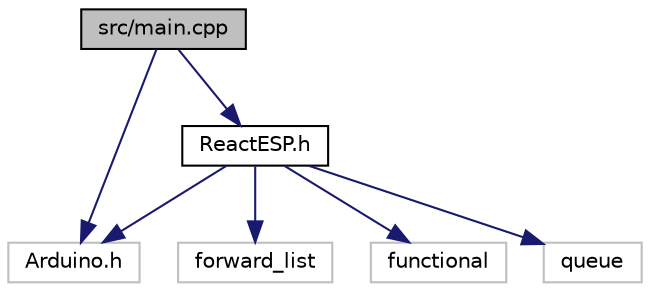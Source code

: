 digraph "src/main.cpp"
{
 // INTERACTIVE_SVG=YES
 // LATEX_PDF_SIZE
  bgcolor="transparent";
  edge [fontname="Helvetica",fontsize="10",labelfontname="Helvetica",labelfontsize="10"];
  node [fontname="Helvetica",fontsize="10",shape=record];
  Node1 [label="src/main.cpp",height=0.2,width=0.4,color="black", fillcolor="grey75", style="filled", fontcolor="black",tooltip=" "];
  Node1 -> Node2 [color="midnightblue",fontsize="10",style="solid",fontname="Helvetica"];
  Node2 [label="Arduino.h",height=0.2,width=0.4,color="grey75",tooltip=" "];
  Node1 -> Node3 [color="midnightblue",fontsize="10",style="solid",fontname="Helvetica"];
  Node3 [label="ReactESP.h",height=0.2,width=0.4,color="black",URL="$_react_e_s_p_8h.html",tooltip=" "];
  Node3 -> Node2 [color="midnightblue",fontsize="10",style="solid",fontname="Helvetica"];
  Node3 -> Node4 [color="midnightblue",fontsize="10",style="solid",fontname="Helvetica"];
  Node4 [label="forward_list",height=0.2,width=0.4,color="grey75",tooltip=" "];
  Node3 -> Node5 [color="midnightblue",fontsize="10",style="solid",fontname="Helvetica"];
  Node5 [label="functional",height=0.2,width=0.4,color="grey75",tooltip=" "];
  Node3 -> Node6 [color="midnightblue",fontsize="10",style="solid",fontname="Helvetica"];
  Node6 [label="queue",height=0.2,width=0.4,color="grey75",tooltip=" "];
}
